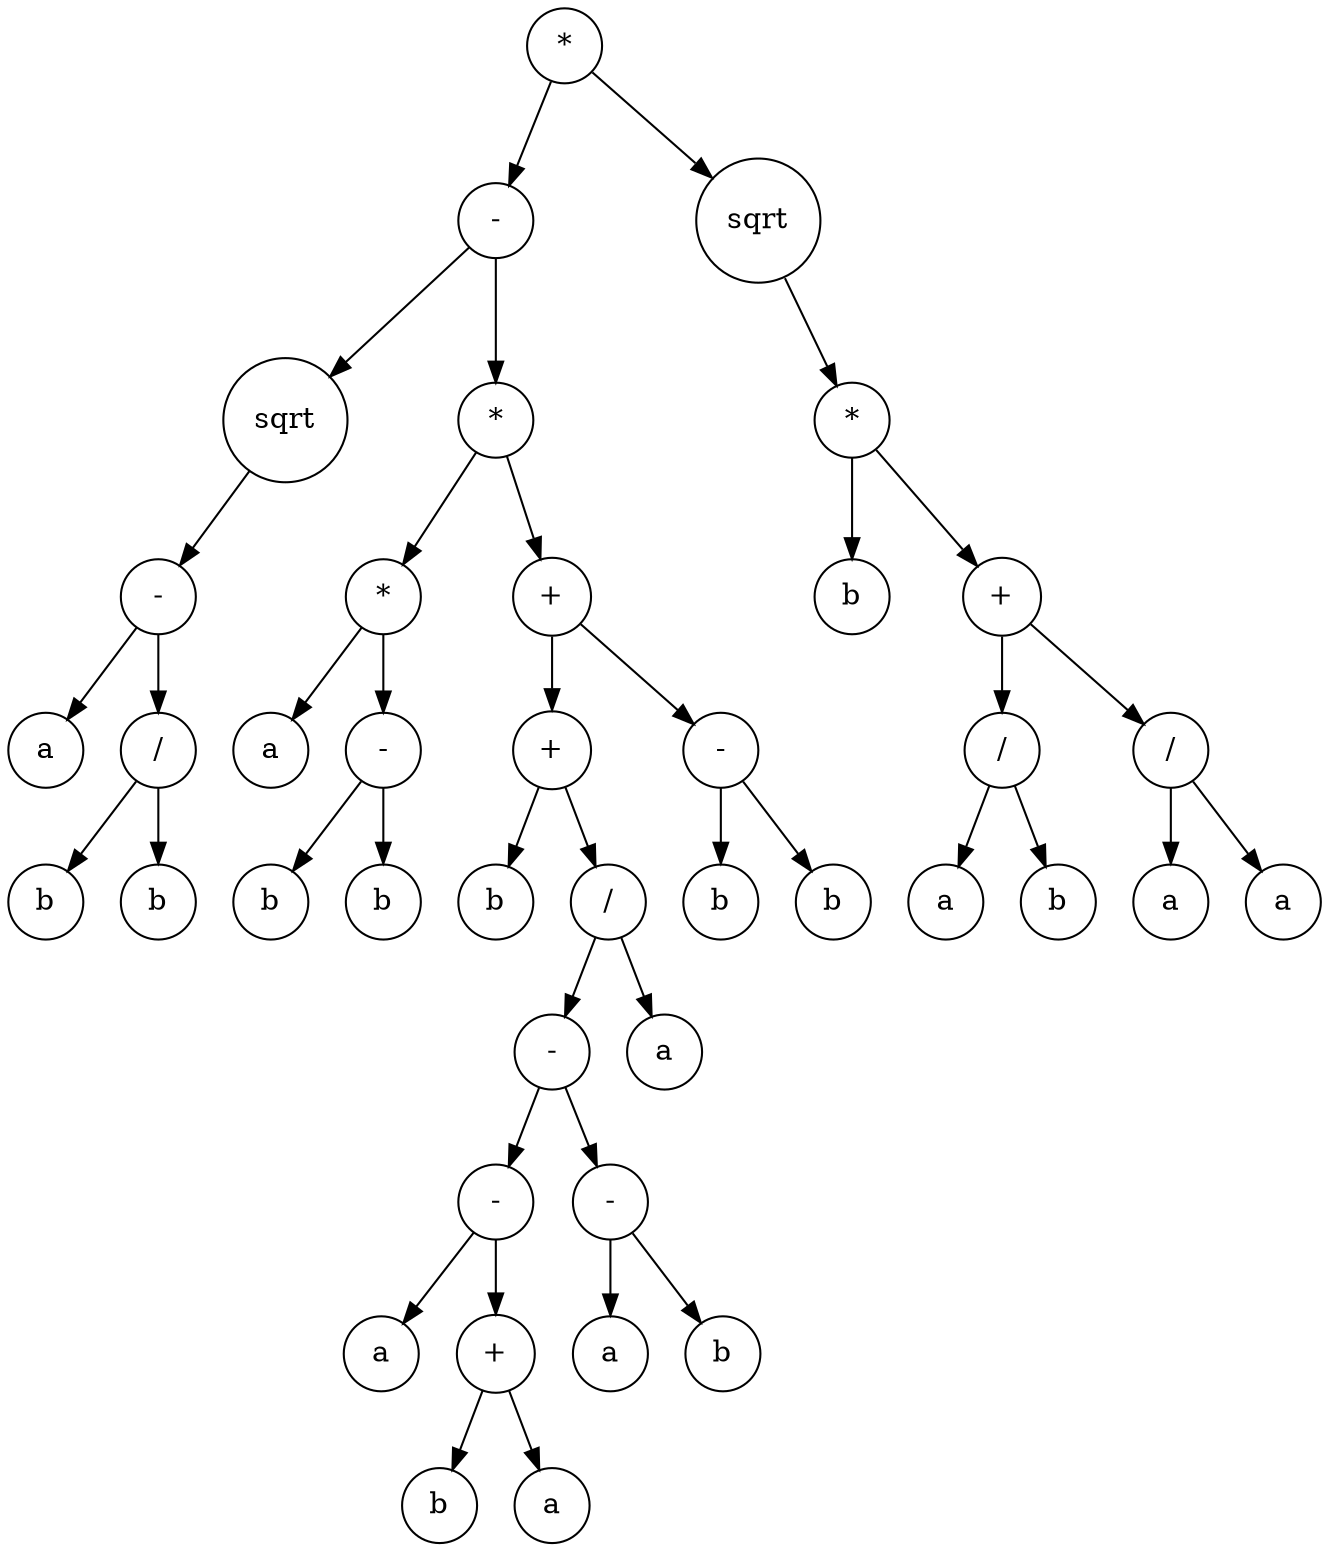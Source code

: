 digraph g {
graph [ordering=out];
node [shape=circle];
n[label = "*"];
n0[label = "-"];
n00[label = "sqrt"];
n000[label = "-"];
n0000[label = "a"];
n000 -> n0000;
n0001[label = "/"];
n00010[label = "b"];
n0001 -> n00010;
n00011[label = "b"];
n0001 -> n00011;
n000 -> n0001;
n00 -> n000;
n0 -> n00;
n01[label = "*"];
n010[label = "*"];
n0100[label = "a"];
n010 -> n0100;
n0101[label = "-"];
n01010[label = "b"];
n0101 -> n01010;
n01011[label = "b"];
n0101 -> n01011;
n010 -> n0101;
n01 -> n010;
n011[label = "+"];
n0110[label = "+"];
n01100[label = "b"];
n0110 -> n01100;
n01101[label = "/"];
n011010[label = "-"];
n0110100[label = "-"];
n01101000[label = "a"];
n0110100 -> n01101000;
n01101001[label = "+"];
n011010010[label = "b"];
n01101001 -> n011010010;
n011010011[label = "a"];
n01101001 -> n011010011;
n0110100 -> n01101001;
n011010 -> n0110100;
n0110101[label = "-"];
n01101010[label = "a"];
n0110101 -> n01101010;
n01101011[label = "b"];
n0110101 -> n01101011;
n011010 -> n0110101;
n01101 -> n011010;
n011011[label = "a"];
n01101 -> n011011;
n0110 -> n01101;
n011 -> n0110;
n0111[label = "-"];
n01110[label = "b"];
n0111 -> n01110;
n01111[label = "b"];
n0111 -> n01111;
n011 -> n0111;
n01 -> n011;
n0 -> n01;
n -> n0;
n1[label = "sqrt"];
n10[label = "*"];
n100[label = "b"];
n10 -> n100;
n101[label = "+"];
n1010[label = "/"];
n10100[label = "a"];
n1010 -> n10100;
n10101[label = "b"];
n1010 -> n10101;
n101 -> n1010;
n1011[label = "/"];
n10110[label = "a"];
n1011 -> n10110;
n10111[label = "a"];
n1011 -> n10111;
n101 -> n1011;
n10 -> n101;
n1 -> n10;
n -> n1;
}
